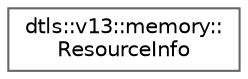 digraph "Graphical Class Hierarchy"
{
 // LATEX_PDF_SIZE
  bgcolor="transparent";
  edge [fontname=Helvetica,fontsize=10,labelfontname=Helvetica,labelfontsize=10];
  node [fontname=Helvetica,fontsize=10,shape=box,height=0.2,width=0.4];
  rankdir="LR";
  Node0 [id="Node000000",label="dtls::v13::memory::\lResourceInfo",height=0.2,width=0.4,color="grey40", fillcolor="white", style="filled",URL="$structdtls_1_1v13_1_1memory_1_1ResourceInfo.html",tooltip=" "];
}
